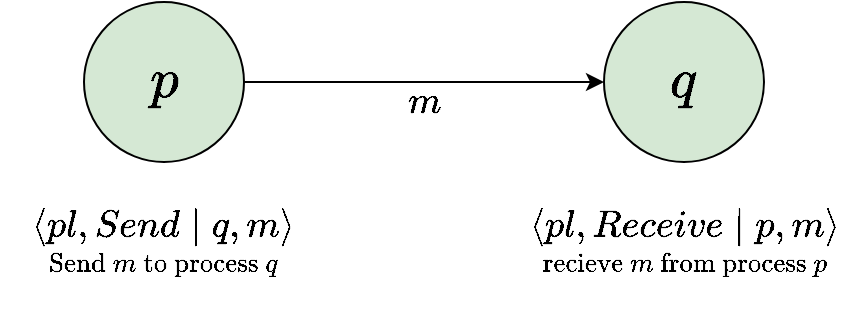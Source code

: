 <mxfile version="20.3.0" type="device"><diagram id="udn5cGQSlFd3swXkZhLV" name="Page-1"><mxGraphModel dx="589" dy="715" grid="1" gridSize="10" guides="1" tooltips="1" connect="1" arrows="1" fold="1" page="1" pageScale="1" pageWidth="827" pageHeight="1169" math="1" shadow="0"><root><mxCell id="0"/><mxCell id="1" parent="0"/><mxCell id="LQXUru7jdH0XOIXg5ILz-3" value="$$m$$" style="edgeStyle=orthogonalEdgeStyle;rounded=0;orthogonalLoop=1;jettySize=auto;html=1;exitX=1;exitY=0.5;exitDx=0;exitDy=0;entryX=0;entryY=0.5;entryDx=0;entryDy=0;labelBackgroundColor=none;fontSize=16;" edge="1" parent="1" source="LQXUru7jdH0XOIXg5ILz-1" target="LQXUru7jdH0XOIXg5ILz-2"><mxGeometry y="-10" relative="1" as="geometry"><mxPoint as="offset"/></mxGeometry></mxCell><mxCell id="LQXUru7jdH0XOIXg5ILz-1" value="$$p$$" style="ellipse;whiteSpace=wrap;html=1;aspect=fixed;fontSize=24;fillColor=#d5e8d4;strokeColor=#000000;" vertex="1" parent="1"><mxGeometry x="45" y="20" width="80" height="80" as="geometry"/></mxCell><mxCell id="LQXUru7jdH0XOIXg5ILz-2" value="$$q$$" style="ellipse;whiteSpace=wrap;html=1;aspect=fixed;fontSize=24;fillColor=#d5e8d4;strokeColor=#000000;" vertex="1" parent="1"><mxGeometry x="305" y="20" width="80" height="80" as="geometry"/></mxCell><mxCell id="LQXUru7jdH0XOIXg5ILz-5" value="$$\underset{\text{Send $m$ to process $q$}}{\langle pl, Send \mid&amp;nbsp; q , m \rangle}$$" style="text;whiteSpace=wrap;html=1;fontSize=16;align=center;verticalAlign=middle;" vertex="1" parent="1"><mxGeometry x="10" y="110" width="150" height="60" as="geometry"/></mxCell><mxCell id="LQXUru7jdH0XOIXg5ILz-6" value="$$\underset{\text{recieve $m$ from process $p$}}{\langle pl, Receive \mid&amp;nbsp; p , m \rangle}$$" style="text;html=1;strokeColor=none;fillColor=none;align=center;verticalAlign=middle;whiteSpace=wrap;rounded=0;fontSize=16;" vertex="1" parent="1"><mxGeometry x="260" y="117.5" width="170" height="45" as="geometry"/></mxCell></root></mxGraphModel></diagram></mxfile>